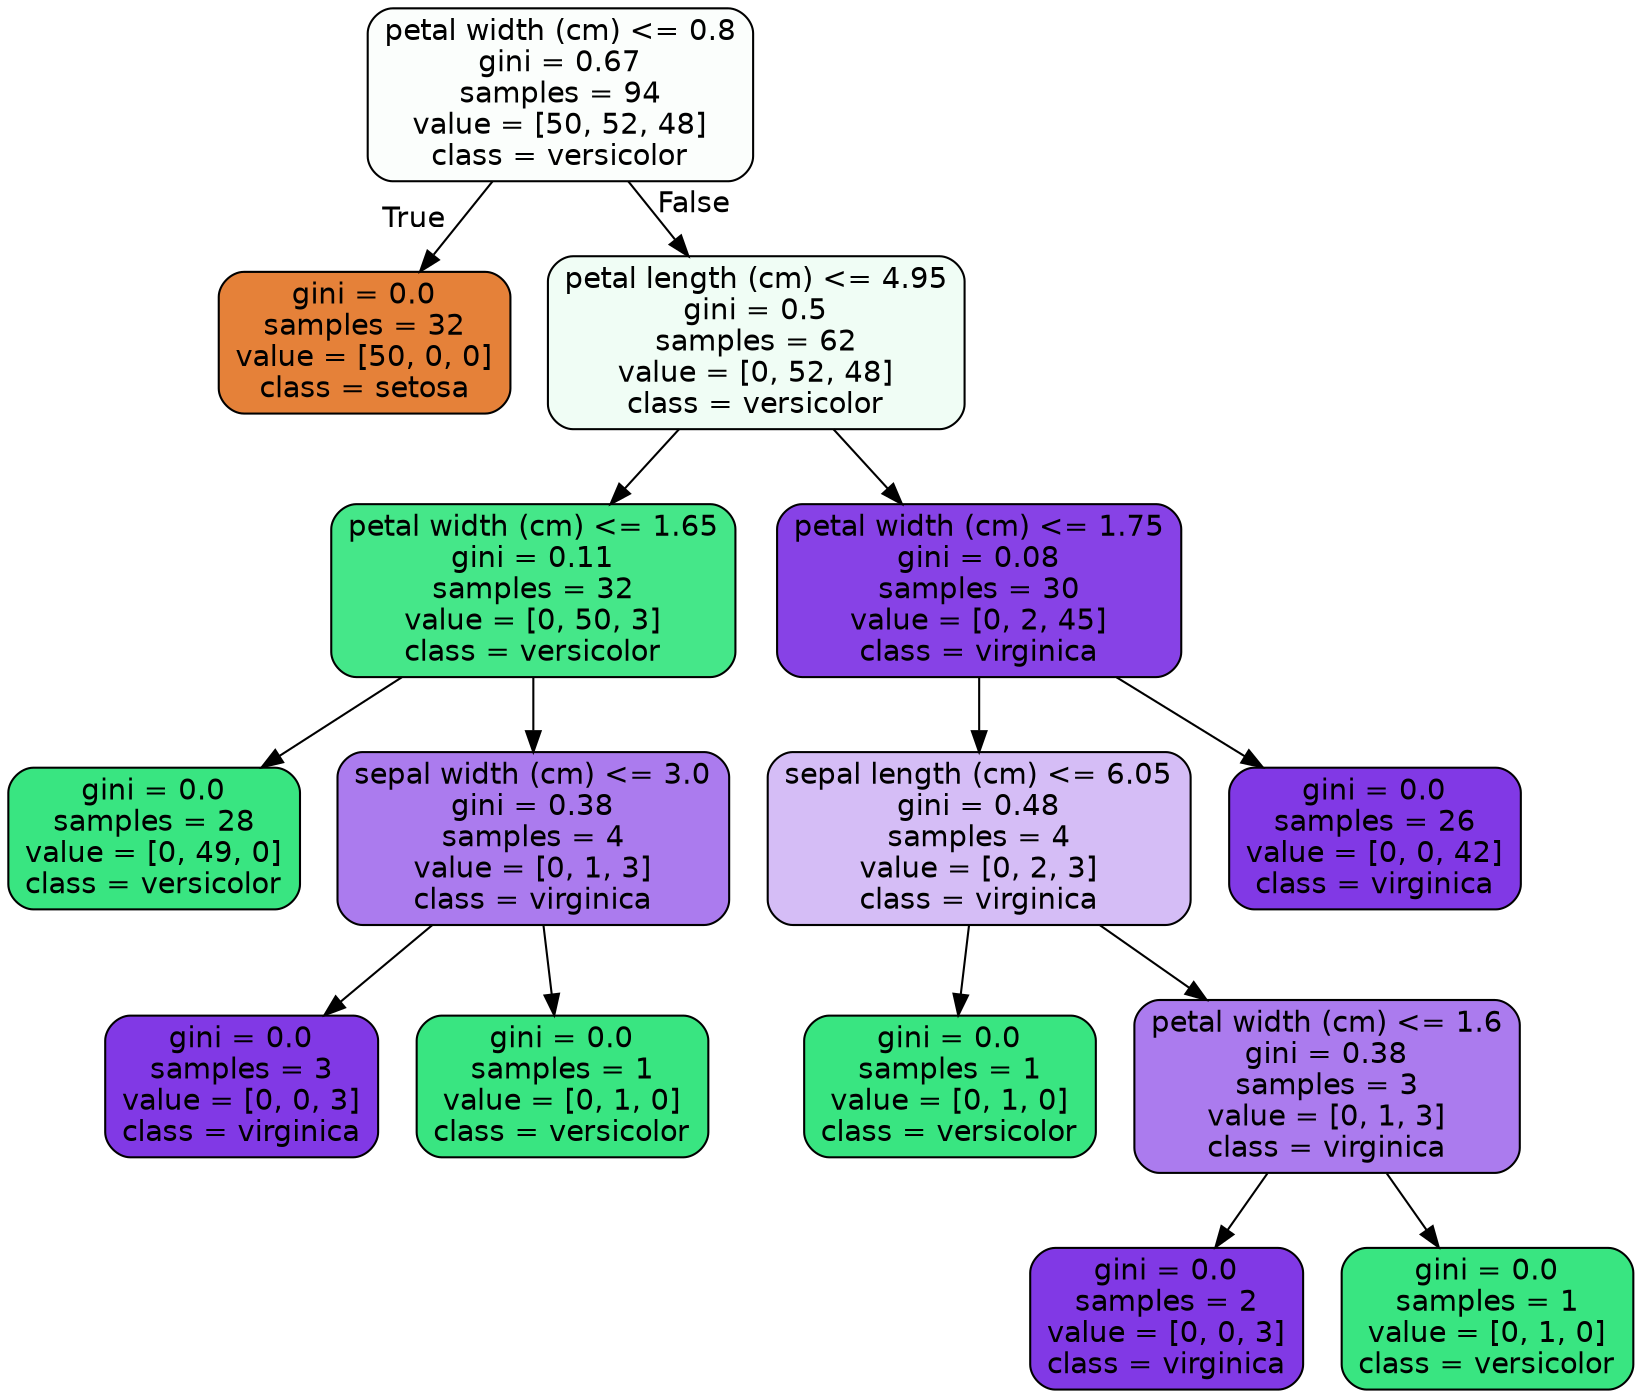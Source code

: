 digraph Tree {
node [shape=box, style="filled, rounded", color="black", fontname=helvetica] ;
edge [fontname=helvetica] ;
0 [label="petal width (cm) <= 0.8\ngini = 0.67\nsamples = 94\nvalue = [50, 52, 48]\nclass = versicolor", fillcolor="#fbfefc"] ;
1 [label="gini = 0.0\nsamples = 32\nvalue = [50, 0, 0]\nclass = setosa", fillcolor="#e58139"] ;
0 -> 1 [labeldistance=2.5, labelangle=45, headlabel="True"] ;
2 [label="petal length (cm) <= 4.95\ngini = 0.5\nsamples = 62\nvalue = [0, 52, 48]\nclass = versicolor", fillcolor="#f0fdf5"] ;
0 -> 2 [labeldistance=2.5, labelangle=-45, headlabel="False"] ;
3 [label="petal width (cm) <= 1.65\ngini = 0.11\nsamples = 32\nvalue = [0, 50, 3]\nclass = versicolor", fillcolor="#45e789"] ;
2 -> 3 ;
4 [label="gini = 0.0\nsamples = 28\nvalue = [0, 49, 0]\nclass = versicolor", fillcolor="#39e581"] ;
3 -> 4 ;
5 [label="sepal width (cm) <= 3.0\ngini = 0.38\nsamples = 4\nvalue = [0, 1, 3]\nclass = virginica", fillcolor="#ab7bee"] ;
3 -> 5 ;
6 [label="gini = 0.0\nsamples = 3\nvalue = [0, 0, 3]\nclass = virginica", fillcolor="#8139e5"] ;
5 -> 6 ;
7 [label="gini = 0.0\nsamples = 1\nvalue = [0, 1, 0]\nclass = versicolor", fillcolor="#39e581"] ;
5 -> 7 ;
8 [label="petal width (cm) <= 1.75\ngini = 0.08\nsamples = 30\nvalue = [0, 2, 45]\nclass = virginica", fillcolor="#8742e6"] ;
2 -> 8 ;
9 [label="sepal length (cm) <= 6.05\ngini = 0.48\nsamples = 4\nvalue = [0, 2, 3]\nclass = virginica", fillcolor="#d5bdf6"] ;
8 -> 9 ;
10 [label="gini = 0.0\nsamples = 1\nvalue = [0, 1, 0]\nclass = versicolor", fillcolor="#39e581"] ;
9 -> 10 ;
11 [label="petal width (cm) <= 1.6\ngini = 0.38\nsamples = 3\nvalue = [0, 1, 3]\nclass = virginica", fillcolor="#ab7bee"] ;
9 -> 11 ;
12 [label="gini = 0.0\nsamples = 2\nvalue = [0, 0, 3]\nclass = virginica", fillcolor="#8139e5"] ;
11 -> 12 ;
13 [label="gini = 0.0\nsamples = 1\nvalue = [0, 1, 0]\nclass = versicolor", fillcolor="#39e581"] ;
11 -> 13 ;
14 [label="gini = 0.0\nsamples = 26\nvalue = [0, 0, 42]\nclass = virginica", fillcolor="#8139e5"] ;
8 -> 14 ;
}